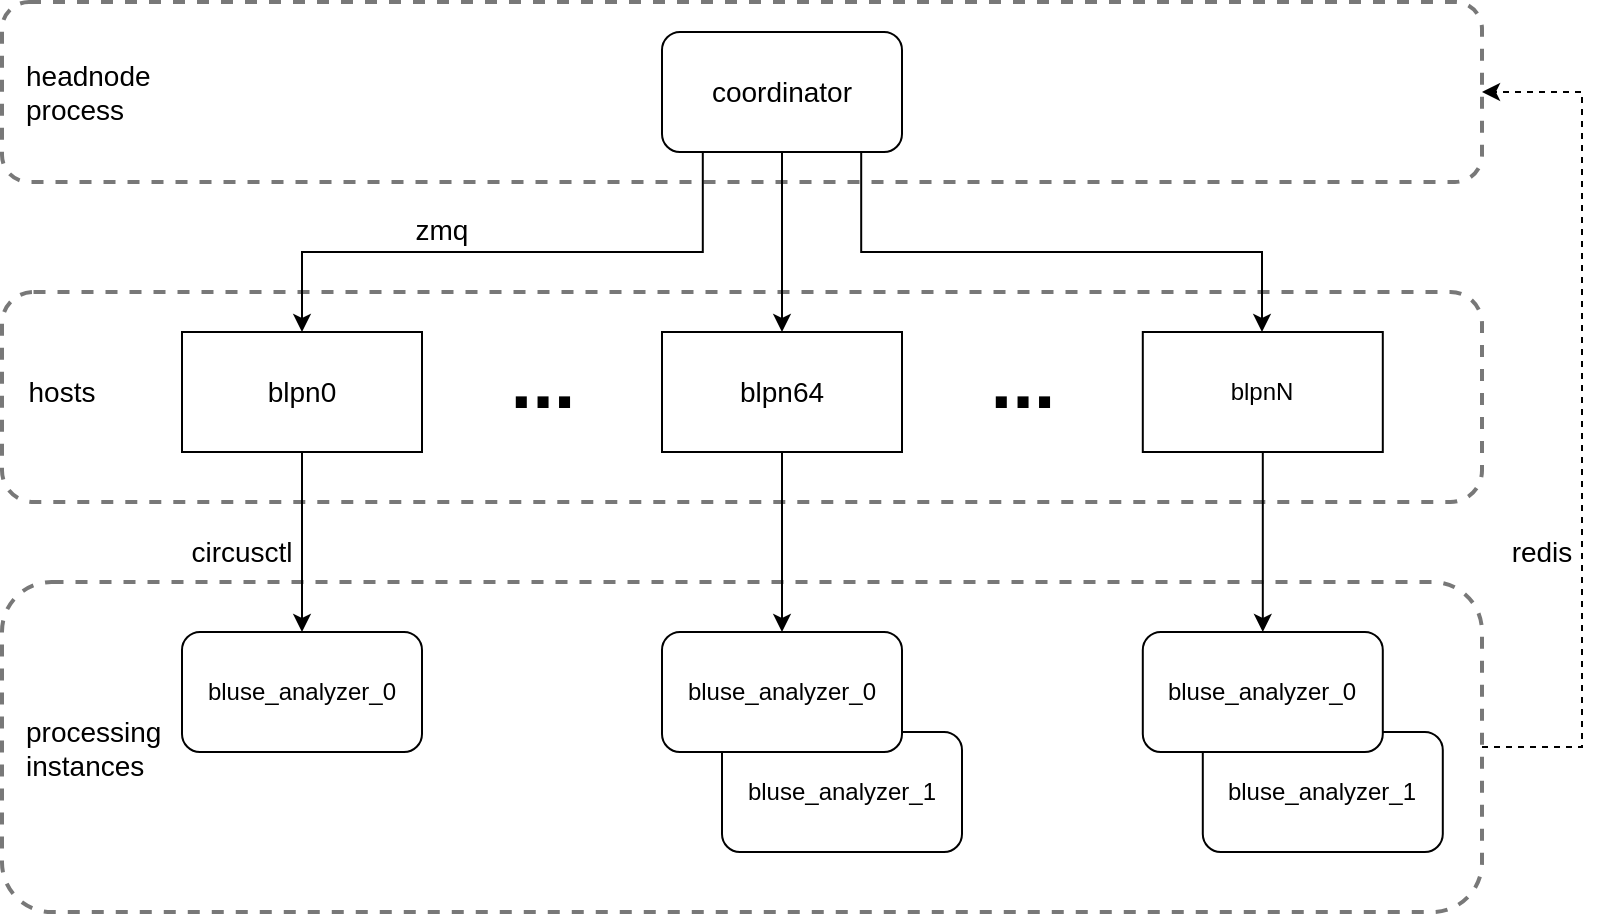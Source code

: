 <mxfile version="21.6.6" type="device">
  <diagram name="Page-1" id="Qx_pXZXx4m_uFdPb8SC9">
    <mxGraphModel dx="2924" dy="1162" grid="1" gridSize="10" guides="1" tooltips="1" connect="1" arrows="1" fold="1" page="1" pageScale="1" pageWidth="850" pageHeight="1100" background="#FFFFFF" math="0" shadow="0">
      <root>
        <mxCell id="0" />
        <mxCell id="1" parent="0" />
        <mxCell id="ySbRYTqzYimIQLC_99c8-60" value="" style="rounded=1;whiteSpace=wrap;html=1;fillColor=none;strokeWidth=2;strokeColor=#787878;dashed=1;" parent="1" vertex="1">
          <mxGeometry x="-70" y="120" width="740" height="90" as="geometry" />
        </mxCell>
        <mxCell id="IgFdOfKiRu_iO5IYfTeK-13" style="edgeStyle=orthogonalEdgeStyle;rounded=0;orthogonalLoop=1;jettySize=auto;html=1;exitX=1;exitY=0.5;exitDx=0;exitDy=0;entryX=1;entryY=0.5;entryDx=0;entryDy=0;dashed=1;" edge="1" parent="1" source="ySbRYTqzYimIQLC_99c8-62" target="ySbRYTqzYimIQLC_99c8-60">
          <mxGeometry relative="1" as="geometry">
            <Array as="points">
              <mxPoint x="720" y="493" />
              <mxPoint x="720" y="165" />
            </Array>
          </mxGeometry>
        </mxCell>
        <mxCell id="ySbRYTqzYimIQLC_99c8-62" value="" style="rounded=1;whiteSpace=wrap;html=1;fillColor=none;strokeWidth=2;strokeColor=#787878;dashed=1;" parent="1" vertex="1">
          <mxGeometry x="-70" y="410" width="740" height="165" as="geometry" />
        </mxCell>
        <mxCell id="ySbRYTqzYimIQLC_99c8-61" value="" style="rounded=1;whiteSpace=wrap;html=1;fillColor=none;strokeWidth=2;strokeColor=#787878;dashed=1;" parent="1" vertex="1">
          <mxGeometry x="-70" y="265" width="740" height="105" as="geometry" />
        </mxCell>
        <mxCell id="ySbRYTqzYimIQLC_99c8-51" style="edgeStyle=orthogonalEdgeStyle;rounded=0;orthogonalLoop=1;jettySize=auto;html=1;exitX=0.5;exitY=1;exitDx=0;exitDy=0;entryX=0.5;entryY=0;entryDx=0;entryDy=0;" parent="1" source="ySbRYTqzYimIQLC_99c8-6" target="ySbRYTqzYimIQLC_99c8-42" edge="1">
          <mxGeometry relative="1" as="geometry" />
        </mxCell>
        <mxCell id="ySbRYTqzYimIQLC_99c8-6" value="blpnN" style="rounded=0;whiteSpace=wrap;html=1;fillColor=#FFFFFF;" parent="1" vertex="1">
          <mxGeometry x="500.4" y="285" width="120" height="60" as="geometry" />
        </mxCell>
        <mxCell id="ySbRYTqzYimIQLC_99c8-50" style="edgeStyle=orthogonalEdgeStyle;rounded=0;orthogonalLoop=1;jettySize=auto;html=1;exitX=0.5;exitY=1;exitDx=0;exitDy=0;entryX=0.5;entryY=0;entryDx=0;entryDy=0;" parent="1" source="ySbRYTqzYimIQLC_99c8-4" target="ySbRYTqzYimIQLC_99c8-40" edge="1">
          <mxGeometry relative="1" as="geometry" />
        </mxCell>
        <mxCell id="ySbRYTqzYimIQLC_99c8-4" value="&lt;font style=&quot;font-size: 14px;&quot;&gt;blpn64&lt;/font&gt;" style="rounded=0;whiteSpace=wrap;html=1;fillColor=#FFFFFF;" parent="1" vertex="1">
          <mxGeometry x="260" y="285" width="120" height="60" as="geometry" />
        </mxCell>
        <mxCell id="ySbRYTqzYimIQLC_99c8-27" value="bluse_analyzer_0" style="rounded=1;whiteSpace=wrap;html=1;fillColor=#FFFFFF;" parent="1" vertex="1">
          <mxGeometry x="20" y="435" width="120" height="60" as="geometry" />
        </mxCell>
        <mxCell id="ySbRYTqzYimIQLC_99c8-44" style="edgeStyle=orthogonalEdgeStyle;rounded=0;orthogonalLoop=1;jettySize=auto;html=1;exitX=0.17;exitY=1;exitDx=0;exitDy=0;exitPerimeter=0;" parent="1" source="ySbRYTqzYimIQLC_99c8-1" target="ySbRYTqzYimIQLC_99c8-3" edge="1">
          <mxGeometry relative="1" as="geometry">
            <Array as="points">
              <mxPoint x="280" y="245" />
              <mxPoint x="80" y="245" />
            </Array>
            <mxPoint x="210.4" y="195" as="sourcePoint" />
          </mxGeometry>
        </mxCell>
        <mxCell id="ySbRYTqzYimIQLC_99c8-45" style="edgeStyle=orthogonalEdgeStyle;rounded=0;orthogonalLoop=1;jettySize=auto;html=1;exitX=0.5;exitY=1;exitDx=0;exitDy=0;exitPerimeter=0;" parent="1" source="ySbRYTqzYimIQLC_99c8-1" target="ySbRYTqzYimIQLC_99c8-4" edge="1">
          <mxGeometry relative="1" as="geometry" />
        </mxCell>
        <mxCell id="ySbRYTqzYimIQLC_99c8-46" style="edgeStyle=orthogonalEdgeStyle;rounded=0;orthogonalLoop=1;jettySize=auto;html=1;exitX=0.83;exitY=1;exitDx=0;exitDy=0;exitPerimeter=0;" parent="1" source="ySbRYTqzYimIQLC_99c8-1" target="ySbRYTqzYimIQLC_99c8-6" edge="1">
          <mxGeometry relative="1" as="geometry">
            <Array as="points">
              <mxPoint x="360" y="245" />
              <mxPoint x="560" y="245" />
            </Array>
            <mxPoint x="430.0" y="195" as="sourcePoint" />
          </mxGeometry>
        </mxCell>
        <mxCell id="ySbRYTqzYimIQLC_99c8-1" value="&lt;font style=&quot;font-size: 14px;&quot;&gt;coordinator&lt;/font&gt;" style="rounded=1;whiteSpace=wrap;html=1;points=[[0,0,0,0,0],[0,0.25,0,0,0],[0,0.5,0,0,0],[0,0.75,0,0,0],[0,1,0,0,0],[0.17,1,0,0,0],[0.25,0,0,0,0],[0.33,1,0,0,0],[0.5,0,0,0,0],[0.5,1,0,0,0],[0.67,1,0,0,0],[0.75,0,0,0,0],[0.83,1,0,0,0],[1,0,0,0,0],[1,0.25,0,0,0],[1,0.5,0,0,0],[1,0.75,0,0,0],[1,1,0,0,0]];fillColor=#FFFFFF;" parent="1" vertex="1">
          <mxGeometry x="260" y="135" width="120" height="60" as="geometry" />
        </mxCell>
        <mxCell id="ySbRYTqzYimIQLC_99c8-49" style="edgeStyle=orthogonalEdgeStyle;rounded=0;orthogonalLoop=1;jettySize=auto;html=1;exitX=0.5;exitY=1;exitDx=0;exitDy=0;" parent="1" source="ySbRYTqzYimIQLC_99c8-3" target="ySbRYTqzYimIQLC_99c8-27" edge="1">
          <mxGeometry relative="1" as="geometry" />
        </mxCell>
        <mxCell id="ySbRYTqzYimIQLC_99c8-3" value="&lt;font style=&quot;font-size: 14px;&quot;&gt;blpn0&lt;/font&gt;" style="rounded=0;whiteSpace=wrap;html=1;fillColor=#FFFFFF;" parent="1" vertex="1">
          <mxGeometry x="20" y="285" width="120" height="60" as="geometry" />
        </mxCell>
        <mxCell id="ySbRYTqzYimIQLC_99c8-36" value="&lt;font style=&quot;font-size: 14px;&quot;&gt;zmq&lt;/font&gt;" style="text;html=1;strokeColor=none;fillColor=none;align=center;verticalAlign=middle;whiteSpace=wrap;rounded=0;" parent="1" vertex="1">
          <mxGeometry x="120" y="219" width="60" height="30" as="geometry" />
        </mxCell>
        <mxCell id="ySbRYTqzYimIQLC_99c8-37" value="&lt;font style=&quot;font-size: 14px;&quot;&gt;circusctl&lt;/font&gt;" style="text;html=1;strokeColor=none;fillColor=none;align=center;verticalAlign=middle;whiteSpace=wrap;rounded=0;" parent="1" vertex="1">
          <mxGeometry x="20" y="380" width="60" height="30" as="geometry" />
        </mxCell>
        <mxCell id="ySbRYTqzYimIQLC_99c8-39" value="bluse_analyzer_1" style="rounded=1;whiteSpace=wrap;html=1;fillColor=#FFFFFF;" parent="1" vertex="1">
          <mxGeometry x="290" y="485" width="120" height="60" as="geometry" />
        </mxCell>
        <mxCell id="ySbRYTqzYimIQLC_99c8-40" value="bluse_analyzer_0" style="rounded=1;whiteSpace=wrap;html=1;fillColor=#FFFFFF;" parent="1" vertex="1">
          <mxGeometry x="260" y="435" width="120" height="60" as="geometry" />
        </mxCell>
        <mxCell id="ySbRYTqzYimIQLC_99c8-41" value="bluse_analyzer_1" style="rounded=1;whiteSpace=wrap;html=1;fillColor=#FFFFFF;" parent="1" vertex="1">
          <mxGeometry x="530.4" y="485" width="120" height="60" as="geometry" />
        </mxCell>
        <mxCell id="ySbRYTqzYimIQLC_99c8-42" value="bluse_analyzer_0" style="rounded=1;whiteSpace=wrap;html=1;fillColor=#FFFFFF;" parent="1" vertex="1">
          <mxGeometry x="500.4" y="435" width="120" height="60" as="geometry" />
        </mxCell>
        <mxCell id="ySbRYTqzYimIQLC_99c8-56" value="&lt;font style=&quot;font-size: 14px;&quot;&gt;hosts&lt;/font&gt;" style="text;html=1;strokeColor=none;fillColor=none;align=center;verticalAlign=middle;whiteSpace=wrap;rounded=0;" parent="1" vertex="1">
          <mxGeometry x="-70" y="300" width="60" height="30" as="geometry" />
        </mxCell>
        <mxCell id="ySbRYTqzYimIQLC_99c8-57" value="&lt;div style=&quot;font-size: 14px;&quot; align=&quot;left&quot;&gt;&lt;font style=&quot;font-size: 14px;&quot;&gt;processing &lt;br&gt;&lt;/font&gt;&lt;/div&gt;&lt;div style=&quot;font-size: 14px;&quot; align=&quot;left&quot;&gt;&lt;font style=&quot;font-size: 14px;&quot;&gt;instances&lt;br&gt;&lt;/font&gt;&lt;/div&gt;" style="text;html=1;strokeColor=none;fillColor=none;align=left;verticalAlign=middle;whiteSpace=wrap;rounded=0;" parent="1" vertex="1">
          <mxGeometry x="-60" y="477.5" width="60" height="30" as="geometry" />
        </mxCell>
        <mxCell id="ySbRYTqzYimIQLC_99c8-59" value="&lt;div style=&quot;font-size: 14px;&quot; align=&quot;left&quot;&gt;&lt;font style=&quot;font-size: 14px;&quot;&gt;headnode process&lt;/font&gt;&lt;br&gt;&lt;/div&gt;" style="text;html=1;strokeColor=none;fillColor=none;align=left;verticalAlign=middle;whiteSpace=wrap;rounded=0;" parent="1" vertex="1">
          <mxGeometry x="-60" y="150" width="60" height="30" as="geometry" />
        </mxCell>
        <mxCell id="IgFdOfKiRu_iO5IYfTeK-1" value="&lt;b&gt;&lt;font style=&quot;font-size: 39px;&quot;&gt;...&lt;/font&gt;&lt;/b&gt;" style="text;html=1;align=center;verticalAlign=middle;resizable=0;points=[];autosize=1;strokeColor=none;fillColor=none;" vertex="1" parent="1">
          <mxGeometry x="410" y="280" width="60" height="60" as="geometry" />
        </mxCell>
        <mxCell id="IgFdOfKiRu_iO5IYfTeK-2" value="&lt;b&gt;&lt;font style=&quot;font-size: 39px;&quot;&gt;...&lt;/font&gt;&lt;/b&gt;" style="text;html=1;align=center;verticalAlign=middle;resizable=0;points=[];autosize=1;strokeColor=none;fillColor=none;" vertex="1" parent="1">
          <mxGeometry x="170" y="280" width="60" height="60" as="geometry" />
        </mxCell>
        <mxCell id="IgFdOfKiRu_iO5IYfTeK-14" value="&lt;font style=&quot;font-size: 14px;&quot;&gt;redis&lt;/font&gt;" style="text;html=1;strokeColor=none;fillColor=none;align=center;verticalAlign=middle;whiteSpace=wrap;rounded=0;" vertex="1" parent="1">
          <mxGeometry x="670" y="380" width="60" height="30" as="geometry" />
        </mxCell>
      </root>
    </mxGraphModel>
  </diagram>
</mxfile>
